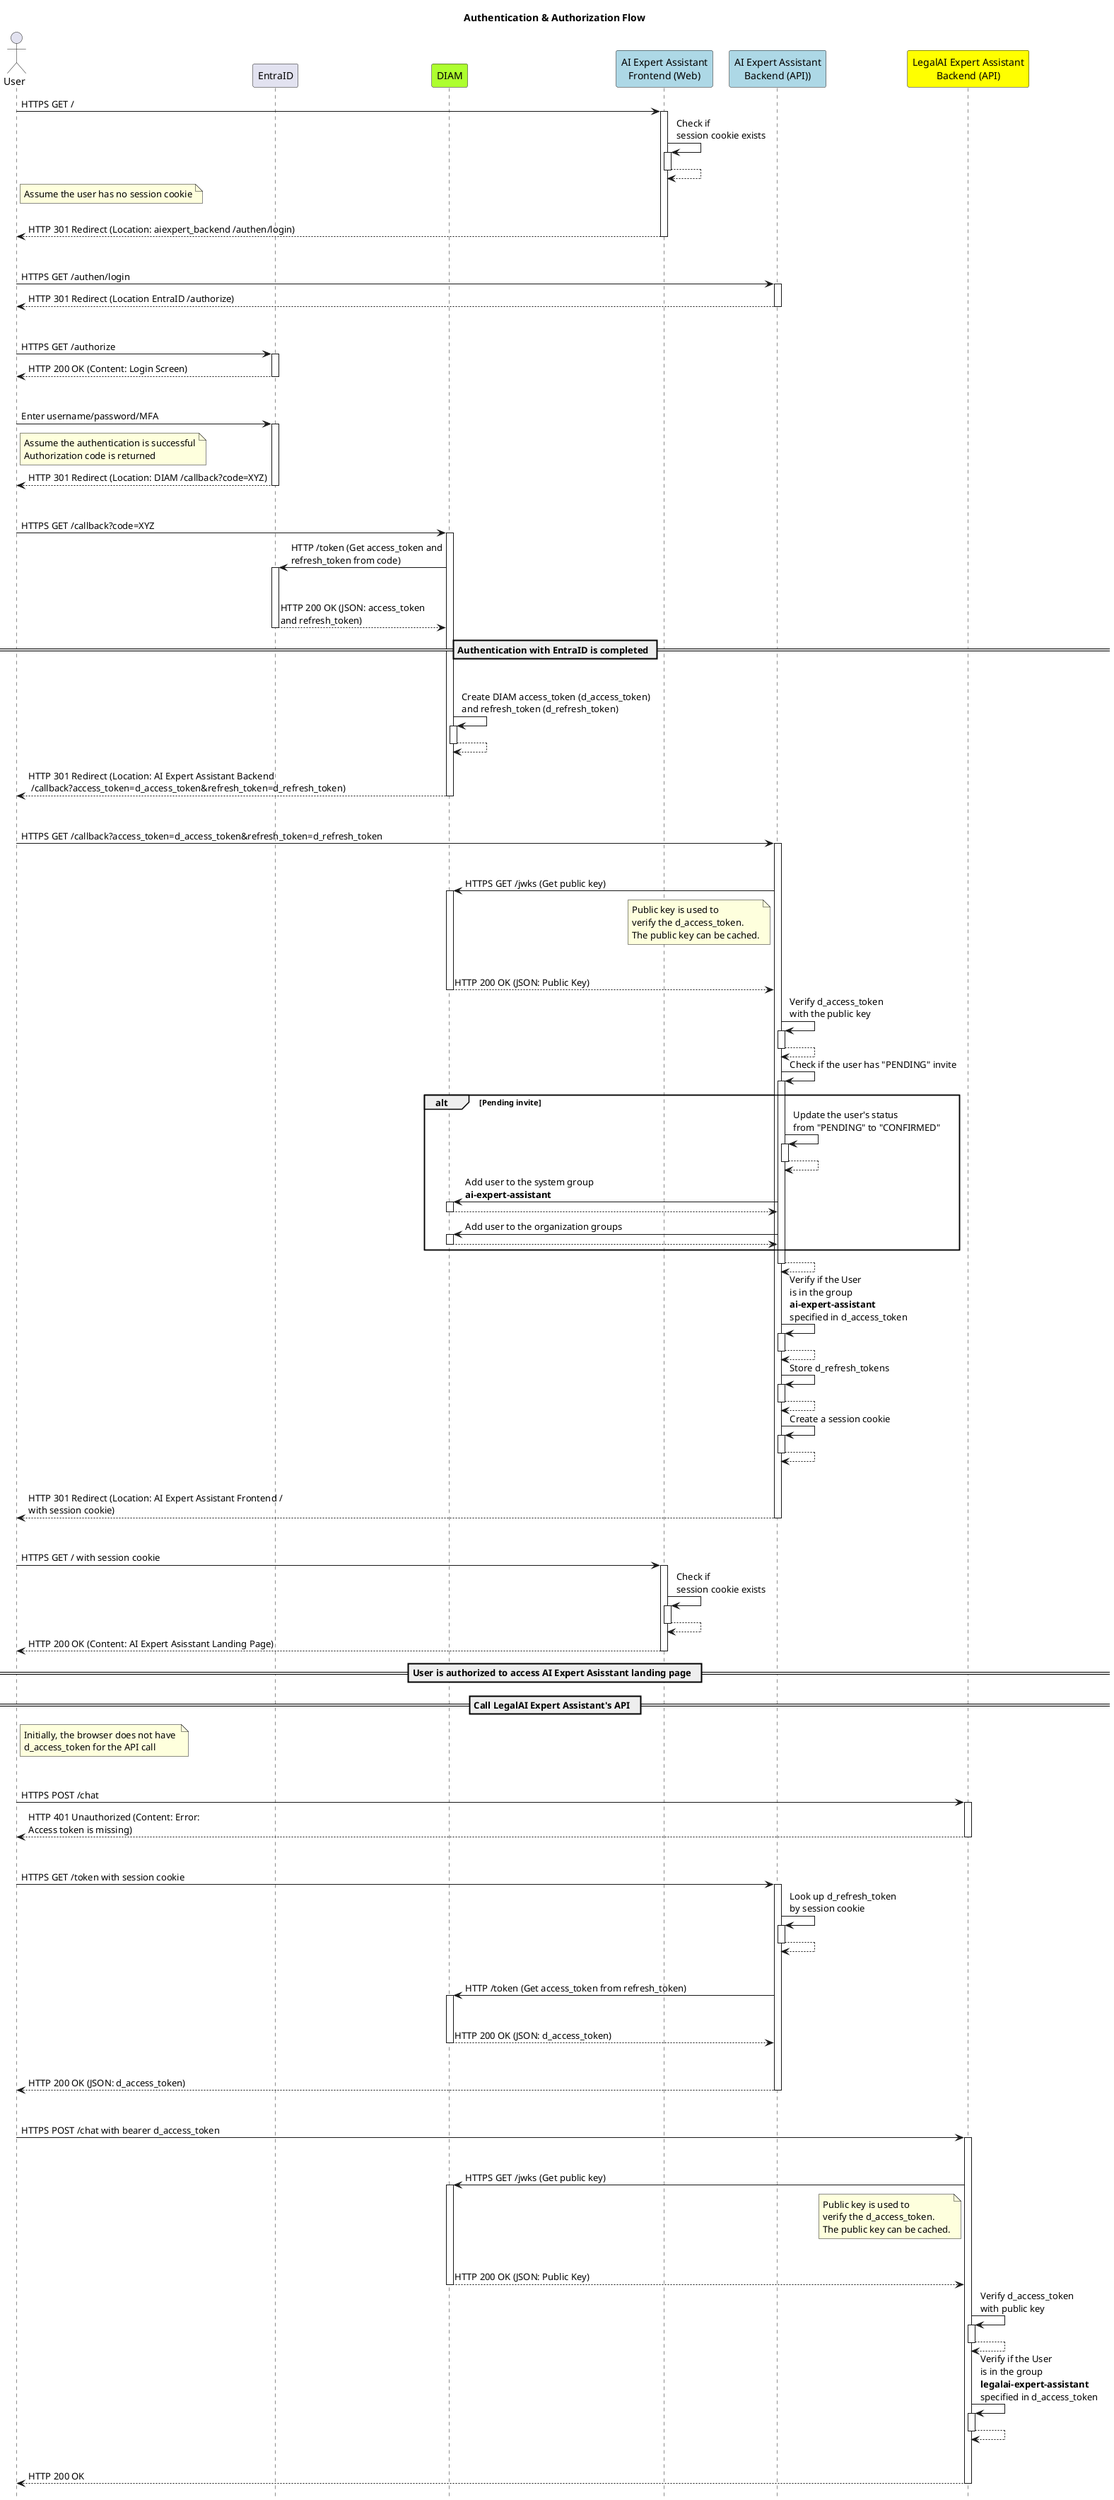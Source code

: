 @startuml authn_and_authz

autoactivate on
title Authentication & Authorization Flow
hide footbox

actor User
participant "EntraID" as entraid
participant "DIAM" as diam #greenyellow
participant "AI Expert Assistant\nFrontend (Web)" as aiexpert_frontend  #lightblue
participant "AI Expert Assistant\nBackend (API))" as aiexpert_backend  #lightblue
participant "LegalAI Expert Assistant\nBackend (API)" as leaglaiexpert_backend #yellow


User -> aiexpert_frontend: HTTPS GET /
aiexpert_frontend -> aiexpert_frontend: Check if \nsession cookie exists
return

note right of User: Assume the user has no session cookie
return \nHTTP 301 Redirect (Location: aiexpert_backend /authen/login)

User -> aiexpert_backend: \n\nHTTPS GET /authen/login
return HTTP 301 Redirect (Location EntraID /authorize)


User -> entraid: \n\nHTTPS GET /authorize
return HTTP 200 OK (Content: Login Screen)  

User -> entraid: \n\nEnter username/password/MFA
note right of User: Assume the authentication is successful\nAuthorization code is returned
return HTTP 301 Redirect (Location: DIAM /callback?code=XYZ)


User -> diam: \n\nHTTPS GET /callback?code=XYZ

diam -> entraid: HTTP /token (Get access_token and \nrefresh_token from code)


 return \n\nHTTP 200 OK (JSON: access_token \nand refresh_token)

== Authentication with EntraID is completed ==

diam -> diam: \n\nCreate DIAM access_token (d_access_token) \nand refresh_token (d_refresh_token)
return


return \nHTTP 301 Redirect (Location: AI Expert Assistant Backend\n /callback?access_token=d_access_token&refresh_token=d_refresh_token)


User -> aiexpert_backend: \n\nHTTPS GET /callback?access_token=d_access_token&refresh_token=d_refresh_token

aiexpert_backend -> diam: \n\nHTTPS GET /jwks (Get public key)
note left of aiexpert_backend: Public key is used to \nverify the d_access_token. \nThe public key can be cached.

return \n\nHTTP 200 OK (JSON: Public Key)

aiexpert_backend -> aiexpert_backend: Verify d_access_token \nwith the public key
return

aiexpert_backend -> aiexpert_backend: Check if the user has "PENDING" invite
alt Pending invite
    aiexpert_backend -> aiexpert_backend: Update the user's status \nfrom "PENDING" to "CONFIRMED"
    return
    aiexpert_backend -> diam: Add user to the system group \n**ai-expert-assistant**
    return
    aiexpert_backend -> diam: Add user to the organization groups
    return
end
return


aiexpert_backend -> aiexpert_backend: Verify if the User \nis in the group \n**ai-expert-assistant** \nspecified in d_access_token
return

aiexpert_backend -> aiexpert_backend: Store d_refresh_tokens
return

aiexpert_backend -> aiexpert_backend: Create a session cookie
return

return \n\nHTTP 301 Redirect (Location: AI Expert Assistant Frontend / \nwith session cookie)

User -> aiexpert_frontend: \n\nHTTPS GET / with session cookie
aiexpert_frontend -> aiexpert_frontend: Check if \nsession cookie exists

return
return HTTP 200 OK (Content: AI Expert Asisstant Landing Page)

== User is authorized to access AI Expert Asisstant landing page  ==


== Call LegalAI Expert Assistant's API  ==

note right of User: Initially, the browser does not have \nd_access_token for the API call


User -> leaglaiexpert_backend: \n\nHTTPS POST /chat
return HTTP 401 Unauthorized (Content: Error: \nAccess token is missing)


User -> aiexpert_backend: \n\nHTTPS GET /token with session cookie
aiexpert_backend -> aiexpert_backend: Look up d_refresh_token \nby session cookie
return

aiexpert_backend -> diam: \n\nHTTP /token (Get access_token from refresh_token)
return \n\nHTTP 200 OK (JSON: d_access_token)

return \n\nHTTP 200 OK (JSON: d_access_token)

User -> leaglaiexpert_backend: \n\nHTTPS POST /chat with bearer d_access_token

leaglaiexpert_backend -> diam: \n\nHTTPS GET /jwks (Get public key)
note left of leaglaiexpert_backend: Public key is used to \nverify the d_access_token. \nThe public key can be cached.

return \n\nHTTP 200 OK (JSON: Public Key)

leaglaiexpert_backend -> leaglaiexpert_backend: Verify d_access_token \nwith public key
return


leaglaiexpert_backend -> leaglaiexpert_backend: Verify if the User \nis in the group \n**legalai-expert-assistant** \nspecified in d_access_token
return
return \n\nHTTP 200 OK 

@enduml

